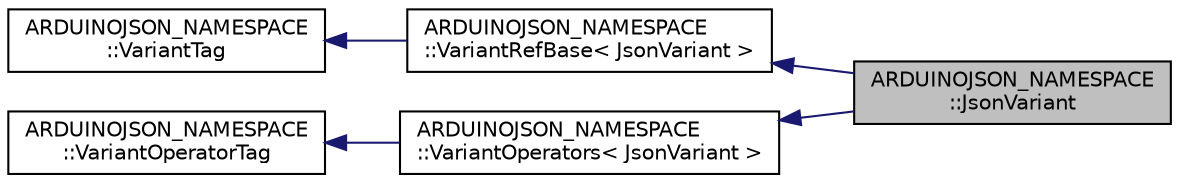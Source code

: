 digraph "ARDUINOJSON_NAMESPACE::JsonVariant"
{
 // LATEX_PDF_SIZE
  edge [fontname="Helvetica",fontsize="10",labelfontname="Helvetica",labelfontsize="10"];
  node [fontname="Helvetica",fontsize="10",shape=record];
  rankdir="LR";
  Node1 [label="ARDUINOJSON_NAMESPACE\l::JsonVariant",height=0.2,width=0.4,color="black", fillcolor="grey75", style="filled", fontcolor="black",tooltip=" "];
  Node2 -> Node1 [dir="back",color="midnightblue",fontsize="10",style="solid"];
  Node2 [label="ARDUINOJSON_NAMESPACE\l::VariantRefBase\< JsonVariant \>",height=0.2,width=0.4,color="black", fillcolor="white", style="filled",URL="$classARDUINOJSON__NAMESPACE_1_1VariantRefBase.html",tooltip=" "];
  Node3 -> Node2 [dir="back",color="midnightblue",fontsize="10",style="solid"];
  Node3 [label="ARDUINOJSON_NAMESPACE\l::VariantTag",height=0.2,width=0.4,color="black", fillcolor="white", style="filled",URL="$structARDUINOJSON__NAMESPACE_1_1VariantTag.html",tooltip=" "];
  Node4 -> Node1 [dir="back",color="midnightblue",fontsize="10",style="solid"];
  Node4 [label="ARDUINOJSON_NAMESPACE\l::VariantOperators\< JsonVariant \>",height=0.2,width=0.4,color="black", fillcolor="white", style="filled",URL="$structARDUINOJSON__NAMESPACE_1_1VariantOperators.html",tooltip=" "];
  Node5 -> Node4 [dir="back",color="midnightblue",fontsize="10",style="solid"];
  Node5 [label="ARDUINOJSON_NAMESPACE\l::VariantOperatorTag",height=0.2,width=0.4,color="black", fillcolor="white", style="filled",URL="$structARDUINOJSON__NAMESPACE_1_1VariantOperatorTag.html",tooltip=" "];
}
